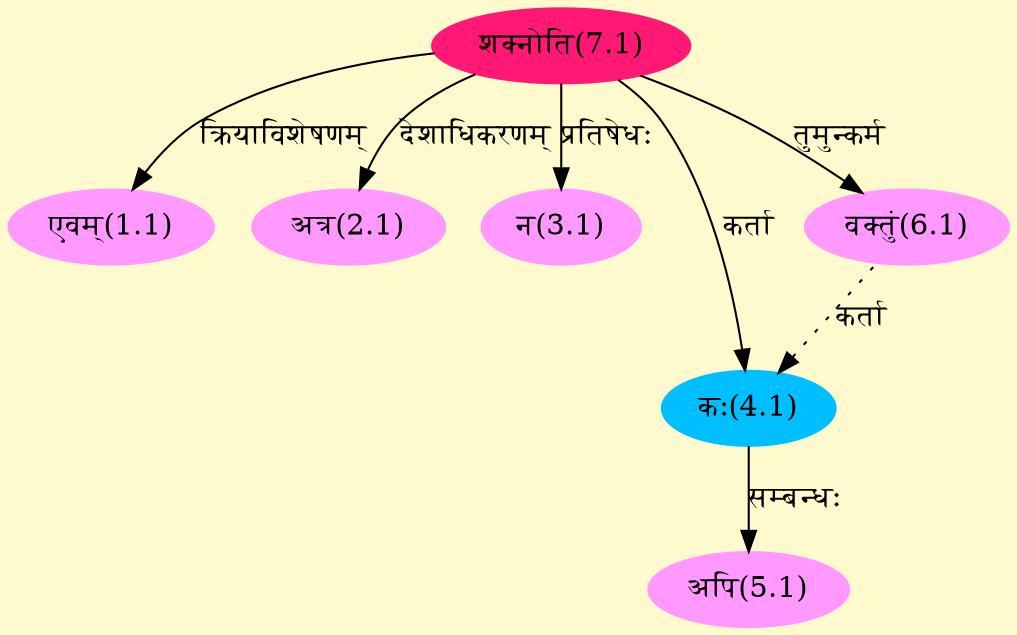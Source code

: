 digraph G{
rankdir=BT;
 compound=true;
 bgcolor="lemonchiffon1";
Node1_1 [style=filled, color="#FF99FF" label = "एवम्(1.1)"]
Node7_1 [style=filled, color="#FF1975" label = "शक्नोति(7.1)"]
Node2_1 [style=filled, color="#FF99FF" label = "अत्र(2.1)"]
Node3_1 [style=filled, color="#FF99FF" label = "न(3.1)"]
Node4_1 [style=filled, color="#00BFFF" label = "कः(4.1)"]
Node6_1 [style=filled, color="#FF99FF" label = "वक्तुं(6.1)"]
Node5_1 [style=filled, color="#FF99FF" label = "अपि(5.1)"]
/* Start of Relations section */

Node1_1 -> Node7_1 [  label="क्रियाविशेषणम्"  dir="back" ]
Node2_1 -> Node7_1 [  label="देशाधिकरणम्"  dir="back" ]
Node3_1 -> Node7_1 [  label="प्रतिषेधः"  dir="back" ]
Node4_1 -> Node7_1 [  label="कर्ता"  dir="back" ]
Node4_1 -> Node6_1 [ style=dotted label="कर्ता"  dir="back" ]
Node5_1 -> Node4_1 [  label="सम्बन्धः"  dir="back" ]
Node6_1 -> Node7_1 [  label="तुमुन्कर्म"  dir="back" ]
}
